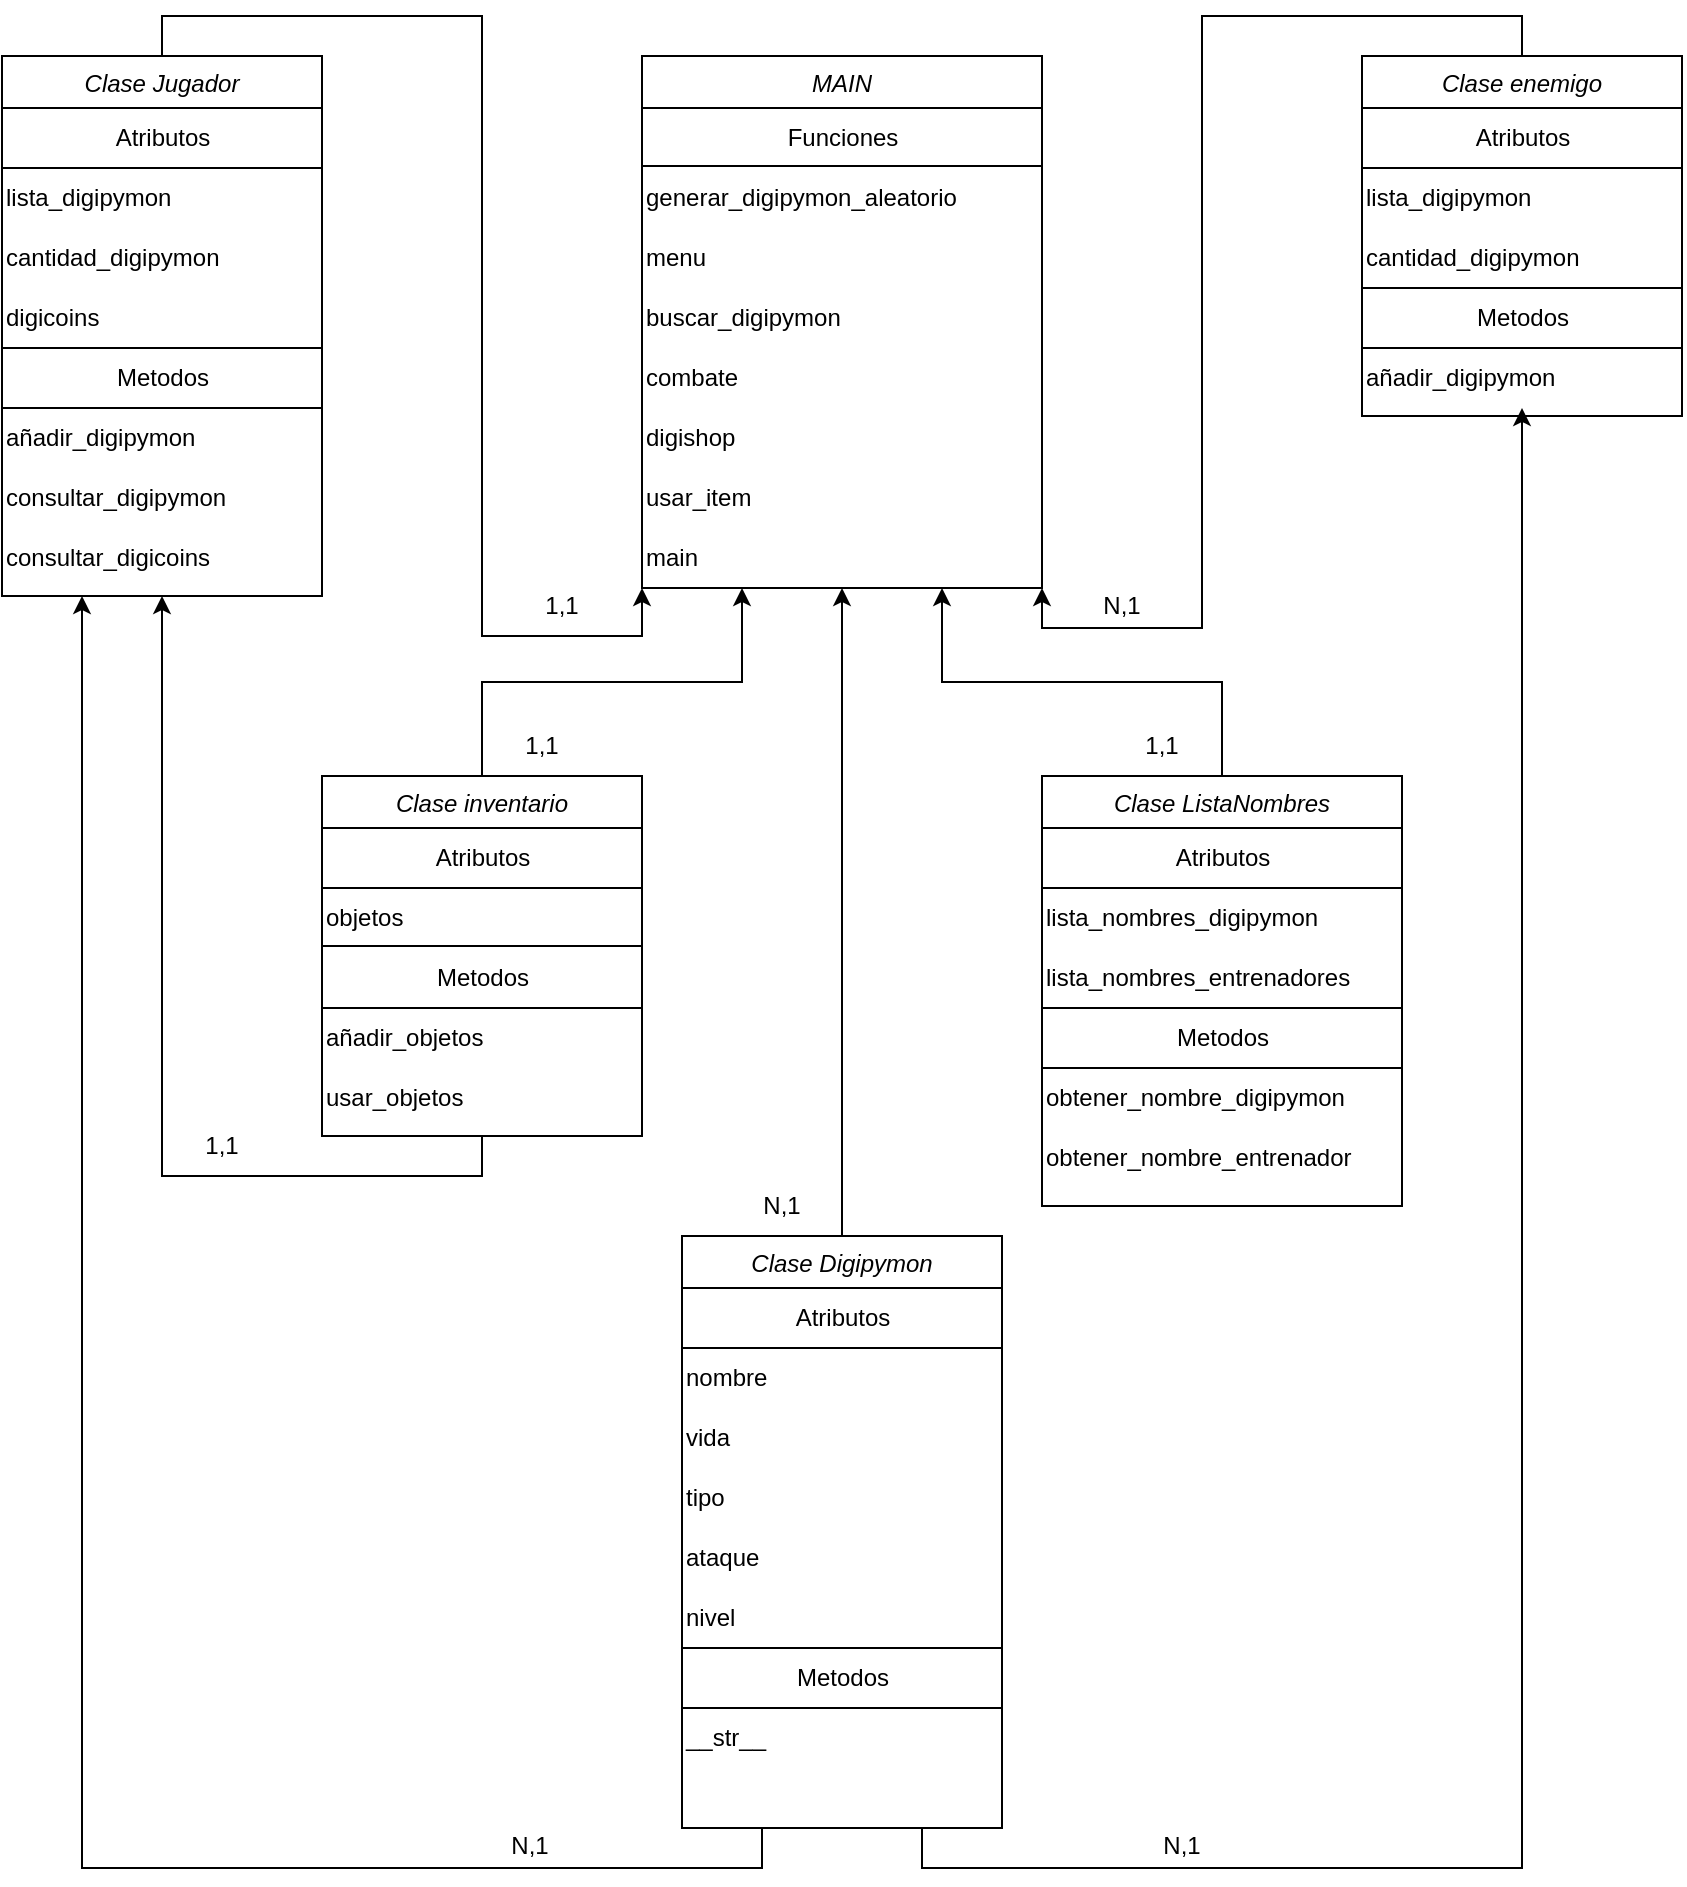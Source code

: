 <mxfile version="27.0.6">
  <diagram id="C5RBs43oDa-KdzZeNtuy" name="Page-1">
    <mxGraphModel grid="1" page="1" gridSize="10" guides="1" tooltips="1" connect="1" arrows="1" fold="1" pageScale="1" pageWidth="827" pageHeight="1169" math="0" shadow="0">
      <root>
        <mxCell id="WIyWlLk6GJQsqaUBKTNV-0" />
        <mxCell id="WIyWlLk6GJQsqaUBKTNV-1" parent="WIyWlLk6GJQsqaUBKTNV-0" />
        <mxCell id="RZdozs60_EkloaWHjqJw-115" style="edgeStyle=orthogonalEdgeStyle;rounded=0;orthogonalLoop=1;jettySize=auto;html=1;exitX=0.5;exitY=0;exitDx=0;exitDy=0;entryX=0;entryY=1;entryDx=0;entryDy=0;" edge="1" parent="WIyWlLk6GJQsqaUBKTNV-1" source="zkfFHV4jXpPFQw0GAbJ--0" target="RZdozs60_EkloaWHjqJw-105">
          <mxGeometry relative="1" as="geometry" />
        </mxCell>
        <mxCell id="zkfFHV4jXpPFQw0GAbJ--0" value="Clase Jugador" style="swimlane;fontStyle=2;align=center;verticalAlign=top;childLayout=stackLayout;horizontal=1;startSize=26;horizontalStack=0;resizeParent=1;resizeLast=0;collapsible=1;marginBottom=0;rounded=0;shadow=0;strokeWidth=1;" vertex="1" parent="WIyWlLk6GJQsqaUBKTNV-1">
          <mxGeometry x="120" y="30" width="160" height="270" as="geometry">
            <mxRectangle x="230" y="140" width="160" height="26" as="alternateBounds" />
          </mxGeometry>
        </mxCell>
        <mxCell id="RZdozs60_EkloaWHjqJw-1" value="Atributos" style="text;html=1;align=center;verticalAlign=middle;resizable=0;points=[];autosize=1;strokeColor=none;fillColor=none;" vertex="1" parent="zkfFHV4jXpPFQw0GAbJ--0">
          <mxGeometry y="26" width="160" height="30" as="geometry" />
        </mxCell>
        <mxCell id="RZdozs60_EkloaWHjqJw-3" value="lista_digipymon" style="text;html=1;align=left;verticalAlign=middle;whiteSpace=wrap;rounded=0;" vertex="1" parent="zkfFHV4jXpPFQw0GAbJ--0">
          <mxGeometry y="56" width="160" height="30" as="geometry" />
        </mxCell>
        <mxCell id="RZdozs60_EkloaWHjqJw-4" value="cantidad_digipymon" style="text;html=1;align=left;verticalAlign=middle;whiteSpace=wrap;rounded=0;" vertex="1" parent="zkfFHV4jXpPFQw0GAbJ--0">
          <mxGeometry y="86" width="160" height="30" as="geometry" />
        </mxCell>
        <mxCell id="RZdozs60_EkloaWHjqJw-5" value="digicoins" style="text;html=1;align=left;verticalAlign=middle;whiteSpace=wrap;rounded=0;" vertex="1" parent="zkfFHV4jXpPFQw0GAbJ--0">
          <mxGeometry y="116" width="160" height="30" as="geometry" />
        </mxCell>
        <mxCell id="RZdozs60_EkloaWHjqJw-6" value="" style="endArrow=none;html=1;rounded=0;exitX=0;exitY=0.25;exitDx=0;exitDy=0;entryX=1;entryY=0.25;entryDx=0;entryDy=0;" edge="1" parent="zkfFHV4jXpPFQw0GAbJ--0">
          <mxGeometry width="50" height="50" relative="1" as="geometry">
            <mxPoint y="146" as="sourcePoint" />
            <mxPoint x="160" y="146" as="targetPoint" />
          </mxGeometry>
        </mxCell>
        <mxCell id="RZdozs60_EkloaWHjqJw-7" value="Metodos" style="text;html=1;align=center;verticalAlign=middle;resizable=0;points=[];autosize=1;strokeColor=none;fillColor=none;" vertex="1" parent="zkfFHV4jXpPFQw0GAbJ--0">
          <mxGeometry y="146" width="160" height="30" as="geometry" />
        </mxCell>
        <mxCell id="RZdozs60_EkloaWHjqJw-8" value="" style="endArrow=none;html=1;rounded=0;exitX=0;exitY=0.25;exitDx=0;exitDy=0;entryX=1;entryY=0.25;entryDx=0;entryDy=0;" edge="1" parent="zkfFHV4jXpPFQw0GAbJ--0">
          <mxGeometry width="50" height="50" relative="1" as="geometry">
            <mxPoint y="176" as="sourcePoint" />
            <mxPoint x="160" y="176" as="targetPoint" />
          </mxGeometry>
        </mxCell>
        <mxCell id="RZdozs60_EkloaWHjqJw-2" value="" style="endArrow=none;html=1;rounded=0;exitX=0;exitY=0;exitDx=0;exitDy=0;entryX=1;entryY=0;entryDx=0;entryDy=0;" edge="1" parent="zkfFHV4jXpPFQw0GAbJ--0" source="RZdozs60_EkloaWHjqJw-3" target="RZdozs60_EkloaWHjqJw-3">
          <mxGeometry width="50" height="50" relative="1" as="geometry">
            <mxPoint x="150" y="84.82" as="sourcePoint" />
            <mxPoint x="308.4" y="80.0" as="targetPoint" />
          </mxGeometry>
        </mxCell>
        <mxCell id="RZdozs60_EkloaWHjqJw-10" value="añadir_digipymon" style="text;html=1;align=left;verticalAlign=middle;whiteSpace=wrap;rounded=0;" vertex="1" parent="zkfFHV4jXpPFQw0GAbJ--0">
          <mxGeometry y="176" width="160" height="30" as="geometry" />
        </mxCell>
        <mxCell id="RZdozs60_EkloaWHjqJw-11" value="consultar_digipymon" style="text;html=1;align=left;verticalAlign=middle;whiteSpace=wrap;rounded=0;" vertex="1" parent="zkfFHV4jXpPFQw0GAbJ--0">
          <mxGeometry y="206" width="160" height="30" as="geometry" />
        </mxCell>
        <mxCell id="RZdozs60_EkloaWHjqJw-12" value="consultar_digicoins" style="text;html=1;align=left;verticalAlign=middle;whiteSpace=wrap;rounded=0;" vertex="1" parent="zkfFHV4jXpPFQw0GAbJ--0">
          <mxGeometry y="236" width="160" height="30" as="geometry" />
        </mxCell>
        <mxCell id="zkfFHV4jXpPFQw0GAbJ--17" value="MAIN" style="swimlane;fontStyle=2;align=center;verticalAlign=top;childLayout=stackLayout;horizontal=1;startSize=26;horizontalStack=0;resizeParent=1;resizeLast=0;collapsible=1;marginBottom=0;rounded=0;shadow=0;strokeWidth=1;" vertex="1" parent="WIyWlLk6GJQsqaUBKTNV-1">
          <mxGeometry x="440" y="30" width="200" height="266" as="geometry">
            <mxRectangle x="550" y="140" width="160" height="26" as="alternateBounds" />
          </mxGeometry>
        </mxCell>
        <mxCell id="RZdozs60_EkloaWHjqJw-96" value="Funciones" style="text;html=1;align=center;verticalAlign=middle;resizable=0;points=[];autosize=1;strokeColor=none;fillColor=none;" vertex="1" parent="zkfFHV4jXpPFQw0GAbJ--17">
          <mxGeometry y="26" width="200" height="30" as="geometry" />
        </mxCell>
        <mxCell id="RZdozs60_EkloaWHjqJw-97" value="" style="endArrow=none;html=1;rounded=0;exitX=0;exitY=0.25;exitDx=0;exitDy=0;entryX=1;entryY=0.25;entryDx=0;entryDy=0;" edge="1" parent="zkfFHV4jXpPFQw0GAbJ--17">
          <mxGeometry width="50" height="50" relative="1" as="geometry">
            <mxPoint y="55" as="sourcePoint" />
            <mxPoint x="200" y="55" as="targetPoint" />
          </mxGeometry>
        </mxCell>
        <mxCell id="RZdozs60_EkloaWHjqJw-98" value="generar_digipymon_aleatorio" style="text;html=1;align=left;verticalAlign=middle;whiteSpace=wrap;rounded=0;" vertex="1" parent="zkfFHV4jXpPFQw0GAbJ--17">
          <mxGeometry y="56" width="200" height="30" as="geometry" />
        </mxCell>
        <mxCell id="RZdozs60_EkloaWHjqJw-99" value="menu" style="text;html=1;align=left;verticalAlign=middle;whiteSpace=wrap;rounded=0;" vertex="1" parent="zkfFHV4jXpPFQw0GAbJ--17">
          <mxGeometry y="86" width="200" height="30" as="geometry" />
        </mxCell>
        <mxCell id="RZdozs60_EkloaWHjqJw-100" value="buscar_digipymon" style="text;html=1;align=left;verticalAlign=middle;whiteSpace=wrap;rounded=0;" vertex="1" parent="zkfFHV4jXpPFQw0GAbJ--17">
          <mxGeometry y="116" width="200" height="30" as="geometry" />
        </mxCell>
        <mxCell id="RZdozs60_EkloaWHjqJw-101" value="combate" style="text;html=1;align=left;verticalAlign=middle;whiteSpace=wrap;rounded=0;" vertex="1" parent="zkfFHV4jXpPFQw0GAbJ--17">
          <mxGeometry y="146" width="200" height="30" as="geometry" />
        </mxCell>
        <mxCell id="RZdozs60_EkloaWHjqJw-103" value="digishop" style="text;html=1;align=left;verticalAlign=middle;whiteSpace=wrap;rounded=0;" vertex="1" parent="zkfFHV4jXpPFQw0GAbJ--17">
          <mxGeometry y="176" width="200" height="30" as="geometry" />
        </mxCell>
        <mxCell id="RZdozs60_EkloaWHjqJw-104" value="usar_item" style="text;html=1;align=left;verticalAlign=middle;whiteSpace=wrap;rounded=0;" vertex="1" parent="zkfFHV4jXpPFQw0GAbJ--17">
          <mxGeometry y="206" width="200" height="30" as="geometry" />
        </mxCell>
        <mxCell id="RZdozs60_EkloaWHjqJw-105" value="main" style="text;html=1;align=left;verticalAlign=middle;whiteSpace=wrap;rounded=0;" vertex="1" parent="zkfFHV4jXpPFQw0GAbJ--17">
          <mxGeometry y="236" width="200" height="30" as="geometry" />
        </mxCell>
        <mxCell id="RZdozs60_EkloaWHjqJw-117" style="edgeStyle=orthogonalEdgeStyle;rounded=0;orthogonalLoop=1;jettySize=auto;html=1;exitX=0.5;exitY=0;exitDx=0;exitDy=0;entryX=1;entryY=1;entryDx=0;entryDy=0;" edge="1" parent="WIyWlLk6GJQsqaUBKTNV-1" source="RZdozs60_EkloaWHjqJw-13" target="RZdozs60_EkloaWHjqJw-105">
          <mxGeometry relative="1" as="geometry" />
        </mxCell>
        <mxCell id="RZdozs60_EkloaWHjqJw-13" value="Clase enemigo" style="swimlane;fontStyle=2;align=center;verticalAlign=top;childLayout=stackLayout;horizontal=1;startSize=26;horizontalStack=0;resizeParent=1;resizeLast=0;collapsible=1;marginBottom=0;rounded=0;shadow=0;strokeWidth=1;" vertex="1" parent="WIyWlLk6GJQsqaUBKTNV-1">
          <mxGeometry x="800" y="30" width="160" height="180" as="geometry">
            <mxRectangle x="230" y="140" width="160" height="26" as="alternateBounds" />
          </mxGeometry>
        </mxCell>
        <mxCell id="RZdozs60_EkloaWHjqJw-14" value="Atributos" style="text;html=1;align=center;verticalAlign=middle;resizable=0;points=[];autosize=1;strokeColor=none;fillColor=none;" vertex="1" parent="RZdozs60_EkloaWHjqJw-13">
          <mxGeometry y="26" width="160" height="30" as="geometry" />
        </mxCell>
        <mxCell id="RZdozs60_EkloaWHjqJw-15" value="lista_digipymon" style="text;html=1;align=left;verticalAlign=middle;whiteSpace=wrap;rounded=0;" vertex="1" parent="RZdozs60_EkloaWHjqJw-13">
          <mxGeometry y="56" width="160" height="30" as="geometry" />
        </mxCell>
        <mxCell id="RZdozs60_EkloaWHjqJw-16" value="cantidad_digipymon" style="text;html=1;align=left;verticalAlign=middle;whiteSpace=wrap;rounded=0;" vertex="1" parent="RZdozs60_EkloaWHjqJw-13">
          <mxGeometry y="86" width="160" height="30" as="geometry" />
        </mxCell>
        <mxCell id="RZdozs60_EkloaWHjqJw-21" value="" style="endArrow=none;html=1;rounded=0;exitX=0;exitY=0;exitDx=0;exitDy=0;entryX=1;entryY=0;entryDx=0;entryDy=0;" edge="1" parent="RZdozs60_EkloaWHjqJw-13" source="RZdozs60_EkloaWHjqJw-15" target="RZdozs60_EkloaWHjqJw-15">
          <mxGeometry width="50" height="50" relative="1" as="geometry">
            <mxPoint x="150" y="84.82" as="sourcePoint" />
            <mxPoint x="308.4" y="80.0" as="targetPoint" />
          </mxGeometry>
        </mxCell>
        <mxCell id="RZdozs60_EkloaWHjqJw-18" value="" style="endArrow=none;html=1;rounded=0;exitX=0;exitY=0.25;exitDx=0;exitDy=0;entryX=1;entryY=0.25;entryDx=0;entryDy=0;" edge="1" parent="RZdozs60_EkloaWHjqJw-13">
          <mxGeometry width="50" height="50" relative="1" as="geometry">
            <mxPoint y="116" as="sourcePoint" />
            <mxPoint x="160" y="116" as="targetPoint" />
          </mxGeometry>
        </mxCell>
        <mxCell id="RZdozs60_EkloaWHjqJw-25" value="Metodos" style="text;html=1;align=center;verticalAlign=middle;resizable=0;points=[];autosize=1;strokeColor=none;fillColor=none;" vertex="1" parent="RZdozs60_EkloaWHjqJw-13">
          <mxGeometry y="116" width="160" height="30" as="geometry" />
        </mxCell>
        <mxCell id="RZdozs60_EkloaWHjqJw-20" value="" style="endArrow=none;html=1;rounded=0;exitX=0;exitY=0.25;exitDx=0;exitDy=0;entryX=1;entryY=0.25;entryDx=0;entryDy=0;" edge="1" parent="RZdozs60_EkloaWHjqJw-13">
          <mxGeometry width="50" height="50" relative="1" as="geometry">
            <mxPoint y="146" as="sourcePoint" />
            <mxPoint x="160" y="146" as="targetPoint" />
          </mxGeometry>
        </mxCell>
        <mxCell id="RZdozs60_EkloaWHjqJw-26" value="añadir_digipymon" style="text;html=1;align=left;verticalAlign=middle;whiteSpace=wrap;rounded=0;" vertex="1" parent="RZdozs60_EkloaWHjqJw-13">
          <mxGeometry y="146" width="160" height="30" as="geometry" />
        </mxCell>
        <mxCell id="RZdozs60_EkloaWHjqJw-118" style="edgeStyle=orthogonalEdgeStyle;rounded=0;orthogonalLoop=1;jettySize=auto;html=1;exitX=0.5;exitY=0;exitDx=0;exitDy=0;entryX=0.25;entryY=1;entryDx=0;entryDy=0;" edge="1" parent="WIyWlLk6GJQsqaUBKTNV-1" source="RZdozs60_EkloaWHjqJw-33" target="RZdozs60_EkloaWHjqJw-105">
          <mxGeometry relative="1" as="geometry" />
        </mxCell>
        <mxCell id="Z03m_IHrk7HVyefKDbs8-0" style="edgeStyle=orthogonalEdgeStyle;rounded=0;orthogonalLoop=1;jettySize=auto;html=1;exitX=0.5;exitY=1;exitDx=0;exitDy=0;entryX=0.5;entryY=1;entryDx=0;entryDy=0;" edge="1" parent="WIyWlLk6GJQsqaUBKTNV-1" source="RZdozs60_EkloaWHjqJw-33" target="zkfFHV4jXpPFQw0GAbJ--0">
          <mxGeometry relative="1" as="geometry" />
        </mxCell>
        <mxCell id="RZdozs60_EkloaWHjqJw-33" value="Clase inventario" style="swimlane;fontStyle=2;align=center;verticalAlign=top;childLayout=stackLayout;horizontal=1;startSize=26;horizontalStack=0;resizeParent=1;resizeLast=0;collapsible=1;marginBottom=0;rounded=0;shadow=0;strokeWidth=1;" vertex="1" parent="WIyWlLk6GJQsqaUBKTNV-1">
          <mxGeometry x="280" y="390" width="160" height="180" as="geometry">
            <mxRectangle x="230" y="140" width="160" height="26" as="alternateBounds" />
          </mxGeometry>
        </mxCell>
        <mxCell id="RZdozs60_EkloaWHjqJw-34" value="Atributos" style="text;html=1;align=center;verticalAlign=middle;resizable=0;points=[];autosize=1;strokeColor=none;fillColor=none;" vertex="1" parent="RZdozs60_EkloaWHjqJw-33">
          <mxGeometry y="26" width="160" height="30" as="geometry" />
        </mxCell>
        <mxCell id="RZdozs60_EkloaWHjqJw-35" value="objetos" style="text;html=1;align=left;verticalAlign=middle;whiteSpace=wrap;rounded=0;" vertex="1" parent="RZdozs60_EkloaWHjqJw-33">
          <mxGeometry y="56" width="160" height="30" as="geometry" />
        </mxCell>
        <mxCell id="RZdozs60_EkloaWHjqJw-37" value="" style="endArrow=none;html=1;rounded=0;exitX=0;exitY=0;exitDx=0;exitDy=0;entryX=1;entryY=0;entryDx=0;entryDy=0;" edge="1" parent="RZdozs60_EkloaWHjqJw-33" source="RZdozs60_EkloaWHjqJw-35" target="RZdozs60_EkloaWHjqJw-35">
          <mxGeometry width="50" height="50" relative="1" as="geometry">
            <mxPoint x="150" y="84.82" as="sourcePoint" />
            <mxPoint x="308.4" y="80.0" as="targetPoint" />
          </mxGeometry>
        </mxCell>
        <mxCell id="RZdozs60_EkloaWHjqJw-38" value="" style="endArrow=none;html=1;rounded=0;exitX=0;exitY=0.25;exitDx=0;exitDy=0;entryX=1;entryY=0.25;entryDx=0;entryDy=0;" edge="1" parent="RZdozs60_EkloaWHjqJw-33">
          <mxGeometry width="50" height="50" relative="1" as="geometry">
            <mxPoint y="116" as="sourcePoint" />
            <mxPoint x="160" y="116" as="targetPoint" />
          </mxGeometry>
        </mxCell>
        <mxCell id="RZdozs60_EkloaWHjqJw-40" value="" style="endArrow=none;html=1;rounded=0;exitX=0;exitY=0.25;exitDx=0;exitDy=0;entryX=1;entryY=0.25;entryDx=0;entryDy=0;" edge="1" parent="RZdozs60_EkloaWHjqJw-33">
          <mxGeometry width="50" height="50" relative="1" as="geometry">
            <mxPoint y="85.05" as="sourcePoint" />
            <mxPoint x="160" y="85.05" as="targetPoint" />
          </mxGeometry>
        </mxCell>
        <mxCell id="RZdozs60_EkloaWHjqJw-39" value="Metodos" style="text;html=1;align=center;verticalAlign=middle;resizable=0;points=[];autosize=1;strokeColor=none;fillColor=none;" vertex="1" parent="RZdozs60_EkloaWHjqJw-33">
          <mxGeometry y="86" width="160" height="30" as="geometry" />
        </mxCell>
        <mxCell id="RZdozs60_EkloaWHjqJw-42" value="añadir_objetos" style="text;html=1;align=left;verticalAlign=middle;whiteSpace=wrap;rounded=0;" vertex="1" parent="RZdozs60_EkloaWHjqJw-33">
          <mxGeometry y="116" width="160" height="30" as="geometry" />
        </mxCell>
        <mxCell id="RZdozs60_EkloaWHjqJw-43" value="usar_objetos" style="text;html=1;align=left;verticalAlign=middle;whiteSpace=wrap;rounded=0;" vertex="1" parent="RZdozs60_EkloaWHjqJw-33">
          <mxGeometry y="146" width="160" height="30" as="geometry" />
        </mxCell>
        <mxCell id="RZdozs60_EkloaWHjqJw-120" style="edgeStyle=orthogonalEdgeStyle;rounded=0;orthogonalLoop=1;jettySize=auto;html=1;exitX=0.5;exitY=0;exitDx=0;exitDy=0;entryX=0.5;entryY=1;entryDx=0;entryDy=0;" edge="1" parent="WIyWlLk6GJQsqaUBKTNV-1" source="RZdozs60_EkloaWHjqJw-44" target="RZdozs60_EkloaWHjqJw-105">
          <mxGeometry relative="1" as="geometry" />
        </mxCell>
        <mxCell id="Z03m_IHrk7HVyefKDbs8-4" style="edgeStyle=orthogonalEdgeStyle;rounded=0;orthogonalLoop=1;jettySize=auto;html=1;exitX=0.75;exitY=1;exitDx=0;exitDy=0;entryX=0.5;entryY=1;entryDx=0;entryDy=0;" edge="1" parent="WIyWlLk6GJQsqaUBKTNV-1" source="RZdozs60_EkloaWHjqJw-44" target="RZdozs60_EkloaWHjqJw-26">
          <mxGeometry relative="1" as="geometry" />
        </mxCell>
        <mxCell id="Z03m_IHrk7HVyefKDbs8-5" style="edgeStyle=orthogonalEdgeStyle;rounded=0;orthogonalLoop=1;jettySize=auto;html=1;exitX=0.25;exitY=1;exitDx=0;exitDy=0;entryX=0.25;entryY=1;entryDx=0;entryDy=0;" edge="1" parent="WIyWlLk6GJQsqaUBKTNV-1" source="RZdozs60_EkloaWHjqJw-44" target="zkfFHV4jXpPFQw0GAbJ--0">
          <mxGeometry relative="1" as="geometry" />
        </mxCell>
        <mxCell id="RZdozs60_EkloaWHjqJw-44" value="Clase Digipymon" style="swimlane;fontStyle=2;align=center;verticalAlign=top;childLayout=stackLayout;horizontal=1;startSize=26;horizontalStack=0;resizeParent=1;resizeLast=0;collapsible=1;marginBottom=0;rounded=0;shadow=0;strokeWidth=1;" vertex="1" parent="WIyWlLk6GJQsqaUBKTNV-1">
          <mxGeometry x="460" y="620" width="160" height="296" as="geometry">
            <mxRectangle x="230" y="140" width="160" height="26" as="alternateBounds" />
          </mxGeometry>
        </mxCell>
        <mxCell id="RZdozs60_EkloaWHjqJw-45" value="Atributos" style="text;html=1;align=center;verticalAlign=middle;resizable=0;points=[];autosize=1;strokeColor=none;fillColor=none;" vertex="1" parent="RZdozs60_EkloaWHjqJw-44">
          <mxGeometry y="26" width="160" height="30" as="geometry" />
        </mxCell>
        <mxCell id="RZdozs60_EkloaWHjqJw-47" value="" style="endArrow=none;html=1;rounded=0;exitX=0;exitY=0;exitDx=0;exitDy=0;entryX=1;entryY=0;entryDx=0;entryDy=0;" edge="1" parent="RZdozs60_EkloaWHjqJw-44">
          <mxGeometry width="50" height="50" relative="1" as="geometry">
            <mxPoint y="56" as="sourcePoint" />
            <mxPoint x="160" y="56" as="targetPoint" />
          </mxGeometry>
        </mxCell>
        <mxCell id="RZdozs60_EkloaWHjqJw-53" value="nombre" style="text;html=1;align=left;verticalAlign=middle;whiteSpace=wrap;rounded=0;" vertex="1" parent="RZdozs60_EkloaWHjqJw-44">
          <mxGeometry y="56" width="160" height="30" as="geometry" />
        </mxCell>
        <mxCell id="RZdozs60_EkloaWHjqJw-54" value="vida&lt;span style=&quot;color: rgba(0, 0, 0, 0); font-family: monospace; font-size: 0px; text-wrap-mode: nowrap;&quot;&gt;%3CmxGraphModel%3E%3Croot%3E%3CmxCell%20id%3D%220%22%2F%3E%3CmxCell%20id%3D%221%22%20parent%3D%220%22%2F%3E%3CmxCell%20id%3D%222%22%20value%3D%22nombre%22%20style%3D%22text%3Bhtml%3D1%3Balign%3Dleft%3BverticalAlign%3Dmiddle%3BwhiteSpace%3Dwrap%3Brounded%3D0%3B%22%20vertex%3D%221%22%20parent%3D%221%22%3E%3CmxGeometry%20x%3D%22440%22%20y%3D%22676%22%20width%3D%22160%22%20height%3D%2230%22%20as%3D%22geometry%22%2F%3E%3C%2FmxCell%3E%3C%2Froot%3E%3C%2FmxGraphModel%3E&lt;/span&gt;" style="text;html=1;align=left;verticalAlign=middle;whiteSpace=wrap;rounded=0;" vertex="1" parent="RZdozs60_EkloaWHjqJw-44">
          <mxGeometry y="86" width="160" height="30" as="geometry" />
        </mxCell>
        <mxCell id="RZdozs60_EkloaWHjqJw-55" value="tipo" style="text;html=1;align=left;verticalAlign=middle;whiteSpace=wrap;rounded=0;" vertex="1" parent="RZdozs60_EkloaWHjqJw-44">
          <mxGeometry y="116" width="160" height="30" as="geometry" />
        </mxCell>
        <mxCell id="RZdozs60_EkloaWHjqJw-56" value="ataque" style="text;html=1;align=left;verticalAlign=middle;whiteSpace=wrap;rounded=0;" vertex="1" parent="RZdozs60_EkloaWHjqJw-44">
          <mxGeometry y="146" width="160" height="30" as="geometry" />
        </mxCell>
        <mxCell id="RZdozs60_EkloaWHjqJw-57" value="nivel" style="text;html=1;align=left;verticalAlign=middle;whiteSpace=wrap;rounded=0;" vertex="1" parent="RZdozs60_EkloaWHjqJw-44">
          <mxGeometry y="176" width="160" height="30" as="geometry" />
        </mxCell>
        <mxCell id="RZdozs60_EkloaWHjqJw-77" value="" style="endArrow=none;html=1;rounded=0;exitX=0;exitY=0;exitDx=0;exitDy=0;entryX=1;entryY=0;entryDx=0;entryDy=0;" edge="1" parent="RZdozs60_EkloaWHjqJw-44">
          <mxGeometry width="50" height="50" relative="1" as="geometry">
            <mxPoint y="236" as="sourcePoint" />
            <mxPoint x="160" y="236" as="targetPoint" />
          </mxGeometry>
        </mxCell>
        <mxCell id="RZdozs60_EkloaWHjqJw-61" value="" style="endArrow=none;html=1;rounded=0;exitX=0;exitY=0;exitDx=0;exitDy=0;entryX=1;entryY=0;entryDx=0;entryDy=0;" edge="1" parent="RZdozs60_EkloaWHjqJw-44">
          <mxGeometry width="50" height="50" relative="1" as="geometry">
            <mxPoint y="206" as="sourcePoint" />
            <mxPoint x="160" y="206" as="targetPoint" />
          </mxGeometry>
        </mxCell>
        <mxCell id="RZdozs60_EkloaWHjqJw-75" value="Metodos" style="text;html=1;align=center;verticalAlign=middle;resizable=0;points=[];autosize=1;strokeColor=none;fillColor=none;" vertex="1" parent="RZdozs60_EkloaWHjqJw-44">
          <mxGeometry y="206" width="160" height="30" as="geometry" />
        </mxCell>
        <mxCell id="RZdozs60_EkloaWHjqJw-76" value="__str__" style="text;html=1;align=left;verticalAlign=middle;resizable=0;points=[];autosize=1;strokeColor=none;fillColor=none;" vertex="1" parent="RZdozs60_EkloaWHjqJw-44">
          <mxGeometry y="236" width="160" height="30" as="geometry" />
        </mxCell>
        <mxCell id="RZdozs60_EkloaWHjqJw-119" style="edgeStyle=orthogonalEdgeStyle;rounded=0;orthogonalLoop=1;jettySize=auto;html=1;exitX=0.5;exitY=0;exitDx=0;exitDy=0;entryX=0.75;entryY=1;entryDx=0;entryDy=0;" edge="1" parent="WIyWlLk6GJQsqaUBKTNV-1" source="RZdozs60_EkloaWHjqJw-78" target="RZdozs60_EkloaWHjqJw-105">
          <mxGeometry relative="1" as="geometry" />
        </mxCell>
        <mxCell id="RZdozs60_EkloaWHjqJw-78" value="Clase ListaNombres" style="swimlane;fontStyle=2;align=center;verticalAlign=top;childLayout=stackLayout;horizontal=1;startSize=26;horizontalStack=0;resizeParent=1;resizeLast=0;collapsible=1;marginBottom=0;rounded=0;shadow=0;strokeWidth=1;" vertex="1" parent="WIyWlLk6GJQsqaUBKTNV-1">
          <mxGeometry x="640" y="390" width="180" height="215" as="geometry">
            <mxRectangle x="230" y="140" width="160" height="26" as="alternateBounds" />
          </mxGeometry>
        </mxCell>
        <mxCell id="RZdozs60_EkloaWHjqJw-79" value="Atributos" style="text;html=1;align=center;verticalAlign=middle;resizable=0;points=[];autosize=1;strokeColor=none;fillColor=none;" vertex="1" parent="RZdozs60_EkloaWHjqJw-78">
          <mxGeometry y="26" width="180" height="30" as="geometry" />
        </mxCell>
        <mxCell id="RZdozs60_EkloaWHjqJw-80" value="lista_nombres_digipymon" style="text;html=1;align=left;verticalAlign=middle;whiteSpace=wrap;rounded=0;" vertex="1" parent="RZdozs60_EkloaWHjqJw-78">
          <mxGeometry y="56" width="180" height="30" as="geometry" />
        </mxCell>
        <mxCell id="RZdozs60_EkloaWHjqJw-81" value="lista_nombres_entrenadores" style="text;html=1;align=left;verticalAlign=middle;whiteSpace=wrap;rounded=0;" vertex="1" parent="RZdozs60_EkloaWHjqJw-78">
          <mxGeometry y="86" width="180" height="30" as="geometry" />
        </mxCell>
        <mxCell id="RZdozs60_EkloaWHjqJw-86" value="" style="endArrow=none;html=1;rounded=0;exitX=0;exitY=0;exitDx=0;exitDy=0;entryX=1;entryY=0;entryDx=0;entryDy=0;" edge="1" parent="RZdozs60_EkloaWHjqJw-78" source="RZdozs60_EkloaWHjqJw-80" target="RZdozs60_EkloaWHjqJw-80">
          <mxGeometry width="50" height="50" relative="1" as="geometry">
            <mxPoint x="150" y="84.82" as="sourcePoint" />
            <mxPoint x="308.4" y="80.0" as="targetPoint" />
          </mxGeometry>
        </mxCell>
        <mxCell id="RZdozs60_EkloaWHjqJw-93" value="" style="endArrow=none;html=1;rounded=0;exitX=0;exitY=0;exitDx=0;exitDy=0;entryX=1;entryY=0;entryDx=0;entryDy=0;" edge="1" parent="RZdozs60_EkloaWHjqJw-78">
          <mxGeometry width="50" height="50" relative="1" as="geometry">
            <mxPoint y="116" as="sourcePoint" />
            <mxPoint x="180" y="116" as="targetPoint" />
          </mxGeometry>
        </mxCell>
        <mxCell id="RZdozs60_EkloaWHjqJw-90" value="Metodos" style="text;html=1;align=center;verticalAlign=middle;resizable=0;points=[];autosize=1;strokeColor=none;fillColor=none;" vertex="1" parent="RZdozs60_EkloaWHjqJw-78">
          <mxGeometry y="116" width="180" height="30" as="geometry" />
        </mxCell>
        <mxCell id="RZdozs60_EkloaWHjqJw-95" value="" style="endArrow=none;html=1;rounded=0;exitX=0;exitY=0;exitDx=0;exitDy=0;entryX=1;entryY=0;entryDx=0;entryDy=0;" edge="1" parent="RZdozs60_EkloaWHjqJw-78">
          <mxGeometry width="50" height="50" relative="1" as="geometry">
            <mxPoint y="146" as="sourcePoint" />
            <mxPoint x="180" y="146" as="targetPoint" />
          </mxGeometry>
        </mxCell>
        <mxCell id="RZdozs60_EkloaWHjqJw-91" value="obtener_nombre_digipymon" style="text;html=1;align=left;verticalAlign=middle;resizable=0;points=[];autosize=1;strokeColor=none;fillColor=none;" vertex="1" parent="RZdozs60_EkloaWHjqJw-78">
          <mxGeometry y="146" width="180" height="30" as="geometry" />
        </mxCell>
        <mxCell id="RZdozs60_EkloaWHjqJw-92" value="obtener_nombre_entrenador" style="text;html=1;align=left;verticalAlign=middle;resizable=0;points=[];autosize=1;strokeColor=none;fillColor=none;" vertex="1" parent="RZdozs60_EkloaWHjqJw-78">
          <mxGeometry y="176" width="180" height="30" as="geometry" />
        </mxCell>
        <mxCell id="RZdozs60_EkloaWHjqJw-121" value="1,1" style="text;html=1;align=center;verticalAlign=middle;whiteSpace=wrap;rounded=0;" vertex="1" parent="WIyWlLk6GJQsqaUBKTNV-1">
          <mxGeometry x="370" y="290" width="60" height="30" as="geometry" />
        </mxCell>
        <mxCell id="RZdozs60_EkloaWHjqJw-122" value="N,1" style="text;html=1;align=center;verticalAlign=middle;whiteSpace=wrap;rounded=0;" vertex="1" parent="WIyWlLk6GJQsqaUBKTNV-1">
          <mxGeometry x="650" y="290" width="60" height="30" as="geometry" />
        </mxCell>
        <mxCell id="RZdozs60_EkloaWHjqJw-123" value="1,1" style="text;html=1;align=center;verticalAlign=middle;whiteSpace=wrap;rounded=0;" vertex="1" parent="WIyWlLk6GJQsqaUBKTNV-1">
          <mxGeometry x="360" y="360" width="60" height="30" as="geometry" />
        </mxCell>
        <mxCell id="RZdozs60_EkloaWHjqJw-124" value="1,1" style="text;html=1;align=center;verticalAlign=middle;whiteSpace=wrap;rounded=0;" vertex="1" parent="WIyWlLk6GJQsqaUBKTNV-1">
          <mxGeometry x="670" y="360" width="60" height="30" as="geometry" />
        </mxCell>
        <mxCell id="RZdozs60_EkloaWHjqJw-125" value="N,1" style="text;html=1;align=center;verticalAlign=middle;whiteSpace=wrap;rounded=0;" vertex="1" parent="WIyWlLk6GJQsqaUBKTNV-1">
          <mxGeometry x="480" y="590" width="60" height="30" as="geometry" />
        </mxCell>
        <mxCell id="Z03m_IHrk7HVyefKDbs8-1" value="1,1" style="text;html=1;align=center;verticalAlign=middle;whiteSpace=wrap;rounded=0;" vertex="1" parent="WIyWlLk6GJQsqaUBKTNV-1">
          <mxGeometry x="200" y="560" width="60" height="30" as="geometry" />
        </mxCell>
        <mxCell id="Z03m_IHrk7HVyefKDbs8-6" value="N,1" style="text;html=1;align=center;verticalAlign=middle;whiteSpace=wrap;rounded=0;" vertex="1" parent="WIyWlLk6GJQsqaUBKTNV-1">
          <mxGeometry x="354" y="910" width="60" height="30" as="geometry" />
        </mxCell>
        <mxCell id="Z03m_IHrk7HVyefKDbs8-7" value="N,1" style="text;html=1;align=center;verticalAlign=middle;whiteSpace=wrap;rounded=0;" vertex="1" parent="WIyWlLk6GJQsqaUBKTNV-1">
          <mxGeometry x="680" y="910" width="60" height="30" as="geometry" />
        </mxCell>
      </root>
    </mxGraphModel>
  </diagram>
</mxfile>
